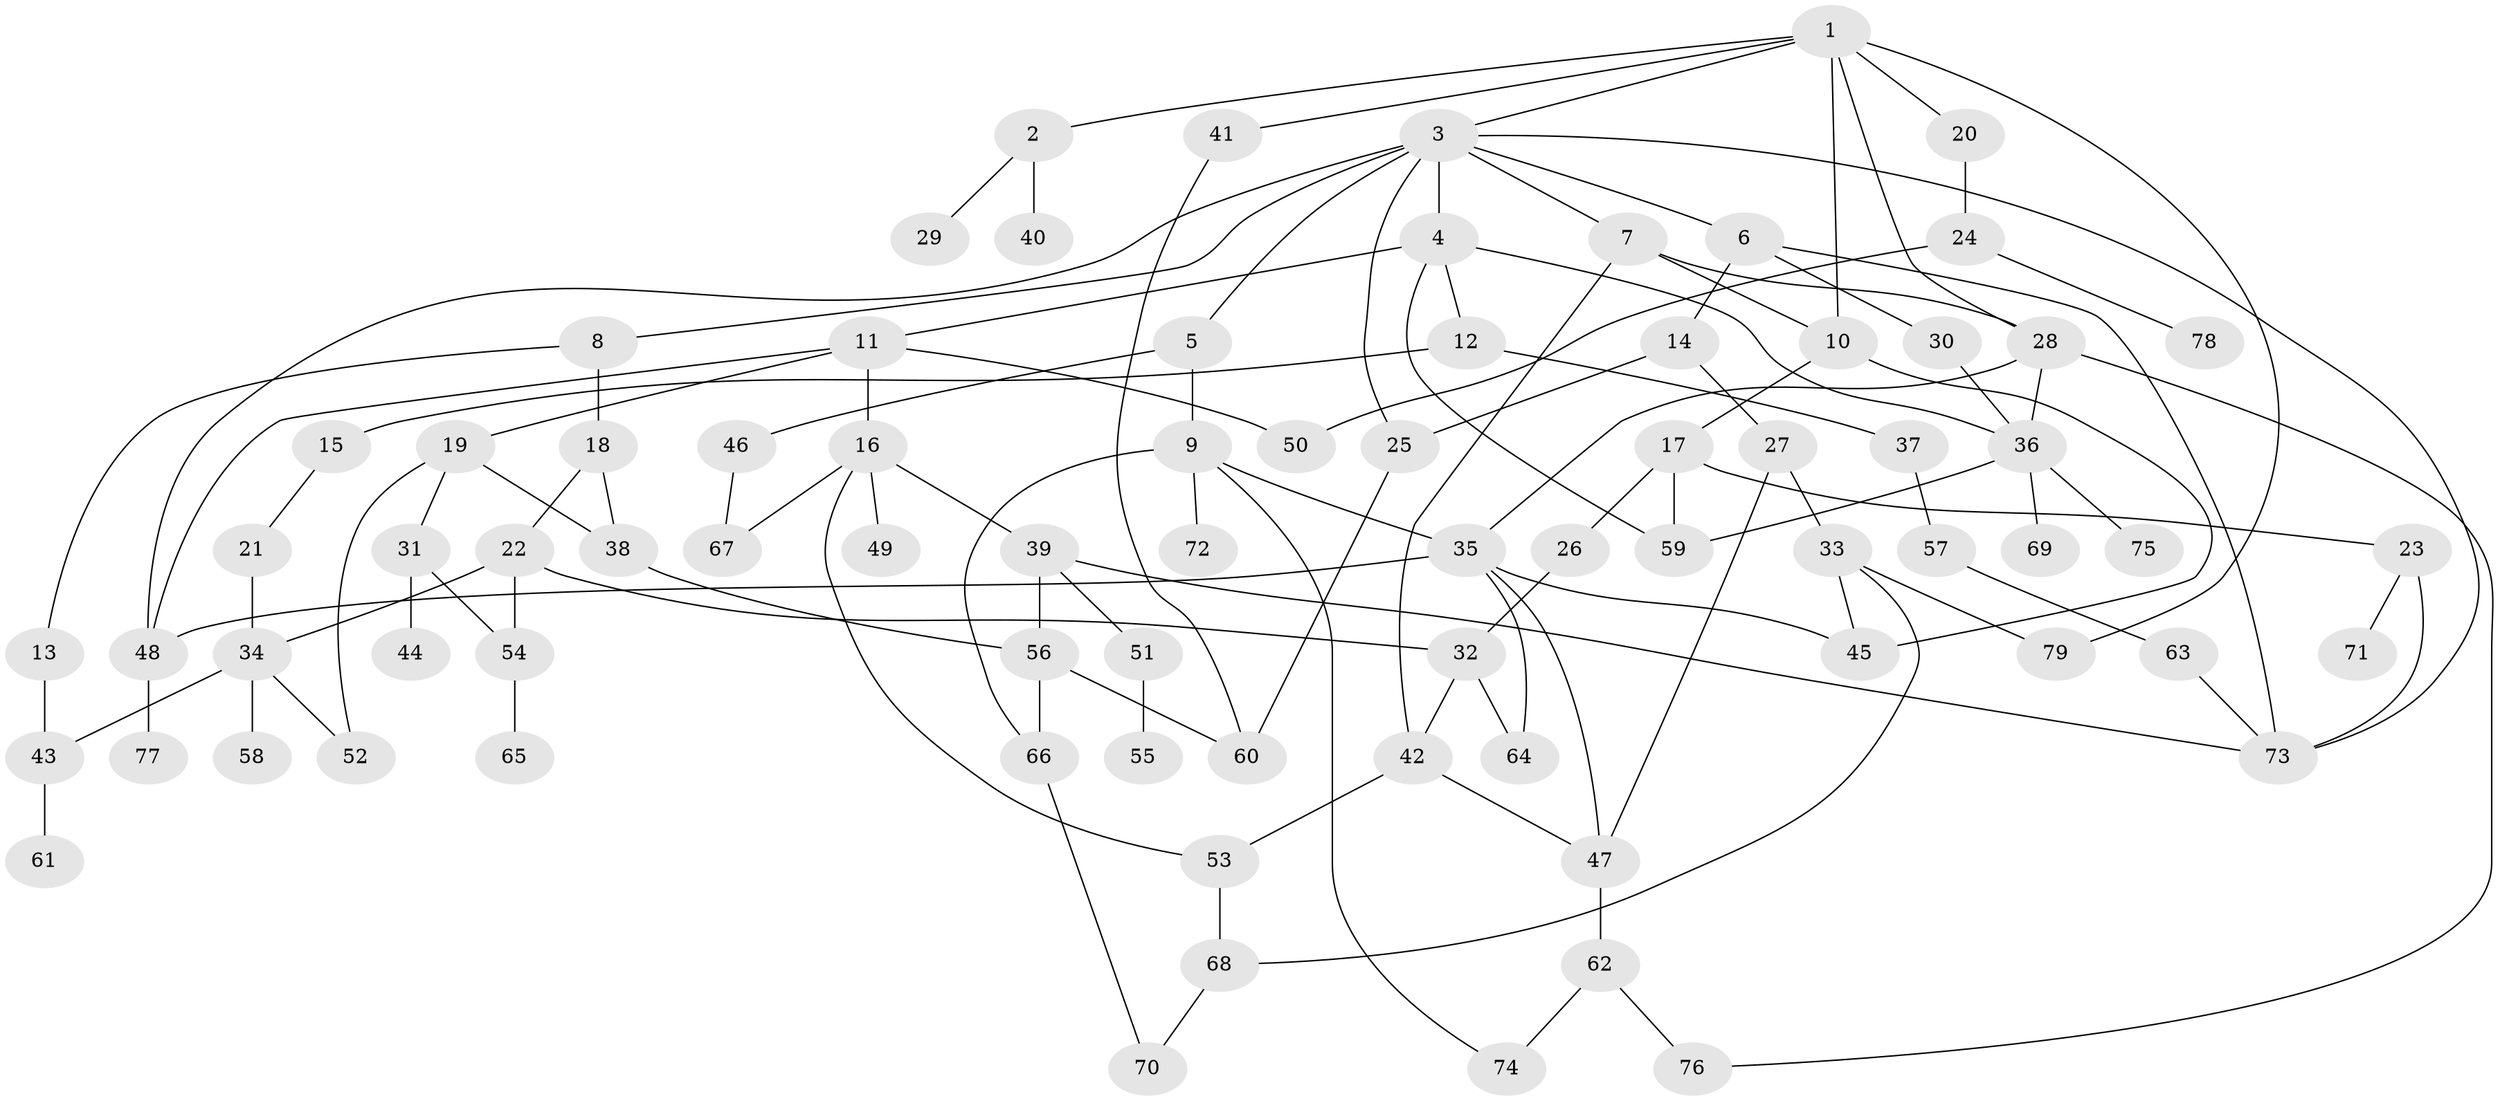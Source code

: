 // Generated by graph-tools (version 1.1) at 2025/25/03/09/25 03:25:30]
// undirected, 79 vertices, 116 edges
graph export_dot {
graph [start="1"]
  node [color=gray90,style=filled];
  1;
  2;
  3;
  4;
  5;
  6;
  7;
  8;
  9;
  10;
  11;
  12;
  13;
  14;
  15;
  16;
  17;
  18;
  19;
  20;
  21;
  22;
  23;
  24;
  25;
  26;
  27;
  28;
  29;
  30;
  31;
  32;
  33;
  34;
  35;
  36;
  37;
  38;
  39;
  40;
  41;
  42;
  43;
  44;
  45;
  46;
  47;
  48;
  49;
  50;
  51;
  52;
  53;
  54;
  55;
  56;
  57;
  58;
  59;
  60;
  61;
  62;
  63;
  64;
  65;
  66;
  67;
  68;
  69;
  70;
  71;
  72;
  73;
  74;
  75;
  76;
  77;
  78;
  79;
  1 -- 2;
  1 -- 3;
  1 -- 10;
  1 -- 20;
  1 -- 28;
  1 -- 41;
  1 -- 79;
  2 -- 29;
  2 -- 40;
  3 -- 4;
  3 -- 5;
  3 -- 6;
  3 -- 7;
  3 -- 8;
  3 -- 25;
  3 -- 73;
  3 -- 48;
  4 -- 11;
  4 -- 12;
  4 -- 59;
  4 -- 36;
  5 -- 9;
  5 -- 46;
  6 -- 14;
  6 -- 30;
  6 -- 73;
  7 -- 28;
  7 -- 42;
  7 -- 10;
  8 -- 13;
  8 -- 18;
  9 -- 35;
  9 -- 66;
  9 -- 72;
  9 -- 74;
  10 -- 17;
  10 -- 45;
  11 -- 16;
  11 -- 19;
  11 -- 48;
  11 -- 50;
  12 -- 15;
  12 -- 37;
  13 -- 43;
  14 -- 27;
  14 -- 25;
  15 -- 21;
  16 -- 39;
  16 -- 49;
  16 -- 53;
  16 -- 67;
  17 -- 23;
  17 -- 26;
  17 -- 59;
  18 -- 22;
  18 -- 38;
  19 -- 31;
  19 -- 38;
  19 -- 52;
  20 -- 24;
  21 -- 34;
  22 -- 32;
  22 -- 54;
  22 -- 34;
  23 -- 71;
  23 -- 73;
  24 -- 50;
  24 -- 78;
  25 -- 60;
  26 -- 32;
  27 -- 33;
  27 -- 47;
  28 -- 76;
  28 -- 36;
  28 -- 35;
  30 -- 36;
  31 -- 44;
  31 -- 54;
  32 -- 42;
  32 -- 64;
  33 -- 68;
  33 -- 79;
  33 -- 45;
  34 -- 43;
  34 -- 52;
  34 -- 58;
  35 -- 45;
  35 -- 48;
  35 -- 64;
  35 -- 47;
  36 -- 69;
  36 -- 75;
  36 -- 59;
  37 -- 57;
  38 -- 56;
  39 -- 51;
  39 -- 56;
  39 -- 73;
  41 -- 60;
  42 -- 53;
  42 -- 47;
  43 -- 61;
  46 -- 67;
  47 -- 62;
  48 -- 77;
  51 -- 55;
  53 -- 68;
  54 -- 65;
  56 -- 60;
  56 -- 66;
  57 -- 63;
  62 -- 74;
  62 -- 76;
  63 -- 73;
  66 -- 70;
  68 -- 70;
}
